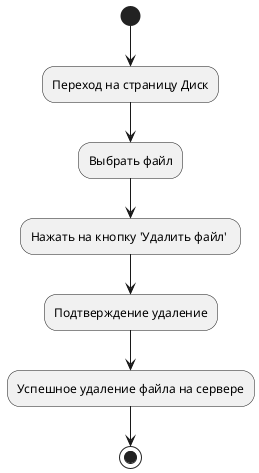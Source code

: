 @startuml
(*) --> "Переход на страницу Диск"
--> "Выбрать файл"
--> "Нажать на кнопку 'Удалить файл' "
--> "Подтверждение удаление"
--> "Успешное удаление файла на сервере"
--> (*)
@enduml
